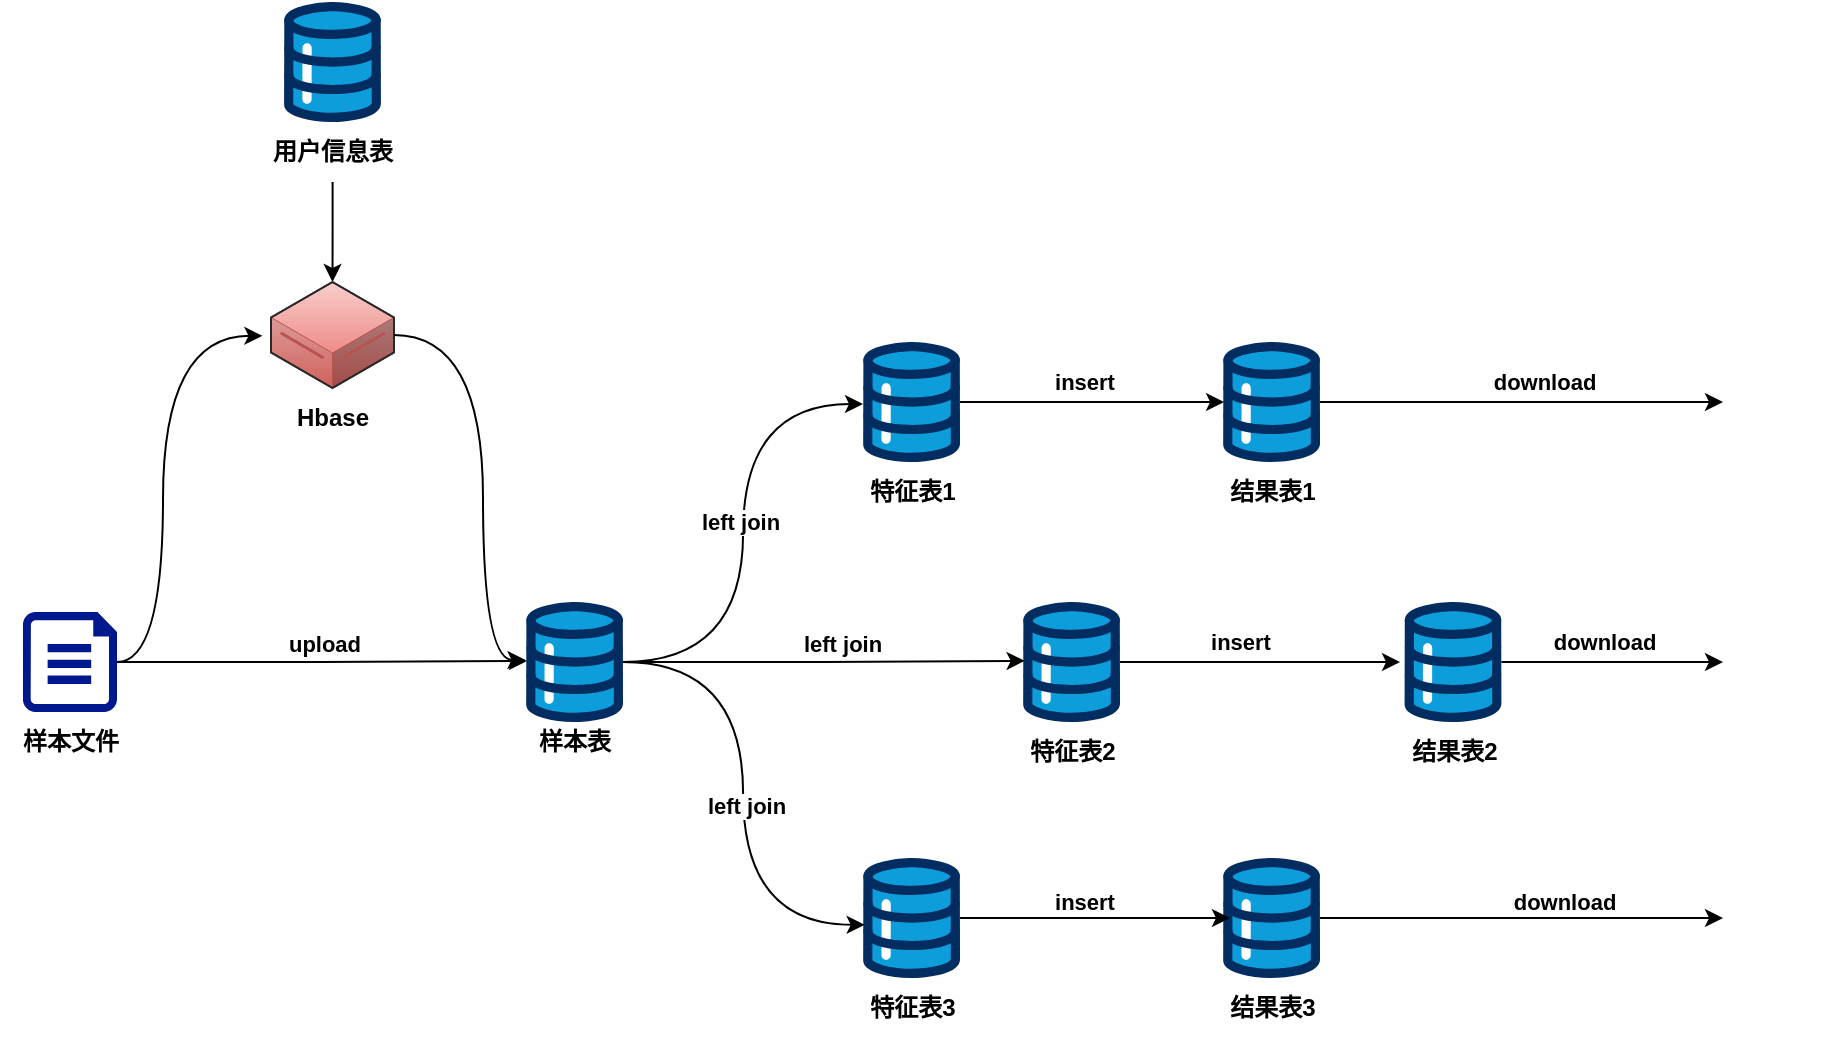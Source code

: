 <mxfile version="24.2.5" type="github">
  <diagram name="第 1 页" id="nS08pbbxPLxsnJHfObcM">
    <mxGraphModel dx="1060" dy="646" grid="0" gridSize="10" guides="1" tooltips="1" connect="1" arrows="1" fold="1" page="1" pageScale="1" pageWidth="1169" pageHeight="1654" math="0" shadow="0">
      <root>
        <mxCell id="0" />
        <mxCell id="1" parent="0" />
        <mxCell id="7YhYDcOaufsSBROJGKCy-3" value="" style="sketch=0;aspect=fixed;pointerEvents=1;shadow=0;dashed=0;html=1;strokeColor=none;labelPosition=center;verticalLabelPosition=bottom;verticalAlign=top;align=center;fillColor=#00188D;shape=mxgraph.azure.file;fontStyle=1" vertex="1" parent="1">
          <mxGeometry x="291.5" y="425" width="47" height="50" as="geometry" />
        </mxCell>
        <mxCell id="7YhYDcOaufsSBROJGKCy-17" value="" style="edgeStyle=orthogonalEdgeStyle;rounded=0;orthogonalLoop=1;jettySize=auto;html=1;entryX=-0.002;entryY=0.517;entryDx=0;entryDy=0;entryPerimeter=0;curved=1;fontStyle=1" edge="1" parent="1" source="7YhYDcOaufsSBROJGKCy-4" target="7YhYDcOaufsSBROJGKCy-13">
          <mxGeometry relative="1" as="geometry">
            <mxPoint x="655.9" y="450" as="targetPoint" />
          </mxGeometry>
        </mxCell>
        <mxCell id="7YhYDcOaufsSBROJGKCy-45" value="left join" style="edgeLabel;html=1;align=center;verticalAlign=middle;resizable=0;points=[];fontStyle=1" vertex="1" connectable="0" parent="7YhYDcOaufsSBROJGKCy-17">
          <mxGeometry x="-0.002" y="2" relative="1" as="geometry">
            <mxPoint y="-6" as="offset" />
          </mxGeometry>
        </mxCell>
        <mxCell id="7YhYDcOaufsSBROJGKCy-4" value="" style="verticalLabelPosition=bottom;aspect=fixed;html=1;shape=mxgraph.salesforce.data;fontStyle=1" vertex="1" parent="1">
          <mxGeometry x="543" y="420" width="48.6" height="60" as="geometry" />
        </mxCell>
        <mxCell id="7YhYDcOaufsSBROJGKCy-5" value="样本文件" style="text;html=1;align=center;verticalAlign=middle;resizable=0;points=[];autosize=1;strokeColor=none;fillColor=none;fontStyle=1" vertex="1" parent="1">
          <mxGeometry x="280" y="475" width="70" height="30" as="geometry" />
        </mxCell>
        <mxCell id="7YhYDcOaufsSBROJGKCy-6" value="upload" style="edgeStyle=orthogonalEdgeStyle;rounded=0;orthogonalLoop=1;jettySize=auto;html=1;exitX=1;exitY=0.5;exitDx=0;exitDy=0;exitPerimeter=0;entryX=0.008;entryY=0.492;entryDx=0;entryDy=0;entryPerimeter=0;fontStyle=1" edge="1" parent="1" source="7YhYDcOaufsSBROJGKCy-3" target="7YhYDcOaufsSBROJGKCy-4">
          <mxGeometry x="0.007" y="9" relative="1" as="geometry">
            <mxPoint as="offset" />
          </mxGeometry>
        </mxCell>
        <mxCell id="7YhYDcOaufsSBROJGKCy-7" value="样本表" style="text;html=1;align=center;verticalAlign=middle;resizable=0;points=[];autosize=1;strokeColor=none;fillColor=none;fontStyle=1" vertex="1" parent="1">
          <mxGeometry x="537.3" y="475" width="60" height="30" as="geometry" />
        </mxCell>
        <mxCell id="7YhYDcOaufsSBROJGKCy-8" value="" style="verticalLabelPosition=bottom;aspect=fixed;html=1;shape=mxgraph.salesforce.data;fontStyle=1" vertex="1" parent="1">
          <mxGeometry x="421.95" y="120" width="48.6" height="60" as="geometry" />
        </mxCell>
        <mxCell id="7YhYDcOaufsSBROJGKCy-56" style="edgeStyle=orthogonalEdgeStyle;rounded=0;orthogonalLoop=1;jettySize=auto;html=1;fontStyle=1" edge="1" parent="1" source="7YhYDcOaufsSBROJGKCy-9" target="7YhYDcOaufsSBROJGKCy-55">
          <mxGeometry relative="1" as="geometry" />
        </mxCell>
        <mxCell id="7YhYDcOaufsSBROJGKCy-9" value="用户信息表" style="text;html=1;align=center;verticalAlign=middle;resizable=0;points=[];autosize=1;strokeColor=none;fillColor=none;fontStyle=1" vertex="1" parent="1">
          <mxGeometry x="406.25" y="180" width="80" height="30" as="geometry" />
        </mxCell>
        <mxCell id="7YhYDcOaufsSBROJGKCy-13" value="" style="verticalLabelPosition=bottom;aspect=fixed;html=1;shape=mxgraph.salesforce.data;fontStyle=1" vertex="1" parent="1">
          <mxGeometry x="711.5" y="290" width="48.6" height="60" as="geometry" />
        </mxCell>
        <mxCell id="7YhYDcOaufsSBROJGKCy-15" value="特征表1" style="text;html=1;align=center;verticalAlign=middle;resizable=0;points=[];autosize=1;strokeColor=none;fillColor=none;fontStyle=1" vertex="1" parent="1">
          <mxGeometry x="700.8" y="350" width="70" height="30" as="geometry" />
        </mxCell>
        <mxCell id="7YhYDcOaufsSBROJGKCy-18" value="" style="verticalLabelPosition=bottom;aspect=fixed;html=1;shape=mxgraph.salesforce.data;fontStyle=1" vertex="1" parent="1">
          <mxGeometry x="791.5" y="420" width="48.6" height="60" as="geometry" />
        </mxCell>
        <mxCell id="7YhYDcOaufsSBROJGKCy-19" value="特征表2" style="text;html=1;align=center;verticalAlign=middle;resizable=0;points=[];autosize=1;strokeColor=none;fillColor=none;fontStyle=1" vertex="1" parent="1">
          <mxGeometry x="780.8" y="480" width="70" height="30" as="geometry" />
        </mxCell>
        <mxCell id="7YhYDcOaufsSBROJGKCy-20" value="" style="verticalLabelPosition=bottom;aspect=fixed;html=1;shape=mxgraph.salesforce.data;fontStyle=1" vertex="1" parent="1">
          <mxGeometry x="711.5" y="548" width="48.6" height="60" as="geometry" />
        </mxCell>
        <mxCell id="7YhYDcOaufsSBROJGKCy-21" value="特征表3" style="text;html=1;align=center;verticalAlign=middle;resizable=0;points=[];autosize=1;strokeColor=none;fillColor=none;fontStyle=1" vertex="1" parent="1">
          <mxGeometry x="700.8" y="608" width="70" height="30" as="geometry" />
        </mxCell>
        <mxCell id="7YhYDcOaufsSBROJGKCy-25" style="edgeStyle=orthogonalEdgeStyle;rounded=0;orthogonalLoop=1;jettySize=auto;html=1;entryX=0.015;entryY=0.49;entryDx=0;entryDy=0;entryPerimeter=0;fontStyle=1" edge="1" parent="1" source="7YhYDcOaufsSBROJGKCy-4" target="7YhYDcOaufsSBROJGKCy-18">
          <mxGeometry relative="1" as="geometry" />
        </mxCell>
        <mxCell id="7YhYDcOaufsSBROJGKCy-48" value="left join" style="edgeLabel;html=1;align=center;verticalAlign=middle;resizable=0;points=[];fontStyle=1" vertex="1" connectable="0" parent="7YhYDcOaufsSBROJGKCy-25">
          <mxGeometry x="0.059" y="-2" relative="1" as="geometry">
            <mxPoint x="3" y="-11" as="offset" />
          </mxGeometry>
        </mxCell>
        <mxCell id="7YhYDcOaufsSBROJGKCy-26" style="edgeStyle=orthogonalEdgeStyle;rounded=0;orthogonalLoop=1;jettySize=auto;html=1;entryX=0.015;entryY=0.557;entryDx=0;entryDy=0;entryPerimeter=0;curved=1;fontStyle=1" edge="1" parent="1" source="7YhYDcOaufsSBROJGKCy-4" target="7YhYDcOaufsSBROJGKCy-20">
          <mxGeometry relative="1" as="geometry" />
        </mxCell>
        <mxCell id="7YhYDcOaufsSBROJGKCy-47" value="left join" style="edgeLabel;html=1;align=center;verticalAlign=middle;resizable=0;points=[];fontStyle=1" vertex="1" connectable="0" parent="7YhYDcOaufsSBROJGKCy-26">
          <mxGeometry x="0.044" y="1" relative="1" as="geometry">
            <mxPoint as="offset" />
          </mxGeometry>
        </mxCell>
        <mxCell id="7YhYDcOaufsSBROJGKCy-40" style="edgeStyle=orthogonalEdgeStyle;rounded=0;orthogonalLoop=1;jettySize=auto;html=1;fontStyle=1" edge="1" parent="1" source="7YhYDcOaufsSBROJGKCy-27" target="7YhYDcOaufsSBROJGKCy-39">
          <mxGeometry relative="1" as="geometry" />
        </mxCell>
        <mxCell id="7YhYDcOaufsSBROJGKCy-52" value="download" style="edgeLabel;html=1;align=center;verticalAlign=middle;resizable=0;points=[];fontStyle=1" vertex="1" connectable="0" parent="7YhYDcOaufsSBROJGKCy-40">
          <mxGeometry x="-0.074" y="-2" relative="1" as="geometry">
            <mxPoint x="18" y="-12" as="offset" />
          </mxGeometry>
        </mxCell>
        <mxCell id="7YhYDcOaufsSBROJGKCy-27" value="" style="verticalLabelPosition=bottom;aspect=fixed;html=1;shape=mxgraph.salesforce.data;fontStyle=1;fillColor=#cdeb8b;strokeColor=#36393d;" vertex="1" parent="1">
          <mxGeometry x="891.5" y="290" width="48.6" height="60" as="geometry" />
        </mxCell>
        <mxCell id="7YhYDcOaufsSBROJGKCy-28" value="结果表1" style="text;html=1;align=center;verticalAlign=middle;resizable=0;points=[];autosize=1;strokeColor=none;fillColor=none;fontStyle=1" vertex="1" parent="1">
          <mxGeometry x="880.8" y="350" width="70" height="30" as="geometry" />
        </mxCell>
        <mxCell id="7YhYDcOaufsSBROJGKCy-29" style="edgeStyle=orthogonalEdgeStyle;rounded=0;orthogonalLoop=1;jettySize=auto;html=1;entryX=0.009;entryY=0.5;entryDx=0;entryDy=0;entryPerimeter=0;fontStyle=1" edge="1" parent="1" source="7YhYDcOaufsSBROJGKCy-13" target="7YhYDcOaufsSBROJGKCy-27">
          <mxGeometry relative="1" as="geometry" />
        </mxCell>
        <mxCell id="7YhYDcOaufsSBROJGKCy-49" value="insert" style="edgeLabel;html=1;align=center;verticalAlign=middle;resizable=0;points=[];fontStyle=1" vertex="1" connectable="0" parent="7YhYDcOaufsSBROJGKCy-29">
          <mxGeometry x="-0.161" relative="1" as="geometry">
            <mxPoint x="6" y="-10" as="offset" />
          </mxGeometry>
        </mxCell>
        <mxCell id="7YhYDcOaufsSBROJGKCy-42" style="edgeStyle=orthogonalEdgeStyle;rounded=0;orthogonalLoop=1;jettySize=auto;html=1;fontStyle=1" edge="1" parent="1" source="7YhYDcOaufsSBROJGKCy-30" target="7YhYDcOaufsSBROJGKCy-41">
          <mxGeometry relative="1" as="geometry" />
        </mxCell>
        <mxCell id="7YhYDcOaufsSBROJGKCy-53" value="download" style="edgeLabel;html=1;align=center;verticalAlign=middle;resizable=0;points=[];fontStyle=1" vertex="1" connectable="0" parent="7YhYDcOaufsSBROJGKCy-42">
          <mxGeometry x="-0.25" y="-2" relative="1" as="geometry">
            <mxPoint x="10" y="-12" as="offset" />
          </mxGeometry>
        </mxCell>
        <mxCell id="7YhYDcOaufsSBROJGKCy-30" value="" style="verticalLabelPosition=bottom;aspect=fixed;html=1;shape=mxgraph.salesforce.data;fontStyle=1;fillColor=#cdeb8b;strokeColor=#36393d;" vertex="1" parent="1">
          <mxGeometry x="982.2" y="420" width="48.6" height="60" as="geometry" />
        </mxCell>
        <mxCell id="7YhYDcOaufsSBROJGKCy-31" value="结果表2" style="text;html=1;align=center;verticalAlign=middle;resizable=0;points=[];autosize=1;strokeColor=none;fillColor=none;fontStyle=1" vertex="1" parent="1">
          <mxGeometry x="971.5" y="480" width="70" height="30" as="geometry" />
        </mxCell>
        <mxCell id="7YhYDcOaufsSBROJGKCy-33" style="edgeStyle=orthogonalEdgeStyle;rounded=0;orthogonalLoop=1;jettySize=auto;html=1;entryX=-0.047;entryY=0.5;entryDx=0;entryDy=0;entryPerimeter=0;fontStyle=1" edge="1" parent="1" source="7YhYDcOaufsSBROJGKCy-18" target="7YhYDcOaufsSBROJGKCy-30">
          <mxGeometry relative="1" as="geometry" />
        </mxCell>
        <mxCell id="7YhYDcOaufsSBROJGKCy-50" value="insert" style="edgeLabel;html=1;align=center;verticalAlign=middle;resizable=0;points=[];fontStyle=1" vertex="1" connectable="0" parent="7YhYDcOaufsSBROJGKCy-33">
          <mxGeometry x="-0.149" y="1" relative="1" as="geometry">
            <mxPoint y="-9" as="offset" />
          </mxGeometry>
        </mxCell>
        <mxCell id="7YhYDcOaufsSBROJGKCy-44" style="edgeStyle=orthogonalEdgeStyle;rounded=0;orthogonalLoop=1;jettySize=auto;html=1;fontStyle=1" edge="1" parent="1" source="7YhYDcOaufsSBROJGKCy-34" target="7YhYDcOaufsSBROJGKCy-43">
          <mxGeometry relative="1" as="geometry" />
        </mxCell>
        <mxCell id="7YhYDcOaufsSBROJGKCy-54" value="download" style="edgeLabel;html=1;align=center;verticalAlign=middle;resizable=0;points=[];fontStyle=1" vertex="1" connectable="0" parent="7YhYDcOaufsSBROJGKCy-44">
          <mxGeometry x="-0.064" y="1" relative="1" as="geometry">
            <mxPoint x="27" y="-7" as="offset" />
          </mxGeometry>
        </mxCell>
        <mxCell id="7YhYDcOaufsSBROJGKCy-34" value="" style="verticalLabelPosition=bottom;aspect=fixed;html=1;shape=mxgraph.salesforce.data;fontStyle=1;fillColor=#cdeb8b;strokeColor=#36393d;" vertex="1" parent="1">
          <mxGeometry x="891.5" y="548" width="48.6" height="60" as="geometry" />
        </mxCell>
        <mxCell id="7YhYDcOaufsSBROJGKCy-35" value="结果表3" style="text;html=1;align=center;verticalAlign=middle;resizable=0;points=[];autosize=1;strokeColor=none;fillColor=none;fontStyle=1" vertex="1" parent="1">
          <mxGeometry x="880.8" y="608" width="70" height="30" as="geometry" />
        </mxCell>
        <mxCell id="7YhYDcOaufsSBROJGKCy-36" style="edgeStyle=orthogonalEdgeStyle;rounded=0;orthogonalLoop=1;jettySize=auto;html=1;entryX=0.07;entryY=0.5;entryDx=0;entryDy=0;entryPerimeter=0;fontStyle=1" edge="1" parent="1" source="7YhYDcOaufsSBROJGKCy-20" target="7YhYDcOaufsSBROJGKCy-34">
          <mxGeometry relative="1" as="geometry" />
        </mxCell>
        <mxCell id="7YhYDcOaufsSBROJGKCy-51" value="insert" style="edgeLabel;html=1;align=center;verticalAlign=middle;resizable=0;points=[];fontStyle=1" vertex="1" connectable="0" parent="7YhYDcOaufsSBROJGKCy-36">
          <mxGeometry x="-0.195" y="-1" relative="1" as="geometry">
            <mxPoint x="7" y="-9" as="offset" />
          </mxGeometry>
        </mxCell>
        <mxCell id="7YhYDcOaufsSBROJGKCy-39" value="" style="shape=image;html=1;verticalAlign=top;verticalLabelPosition=bottom;labelBackgroundColor=#ffffff;imageAspect=0;aspect=fixed;image=https://cdn1.iconfinder.com/data/icons/Futurosoft%20Icons%200.5.2/128x128/mimetypes/xls.png;fontStyle=1" vertex="1" parent="1">
          <mxGeometry x="1141.5" y="290" width="60" height="60" as="geometry" />
        </mxCell>
        <mxCell id="7YhYDcOaufsSBROJGKCy-41" value="" style="shape=image;html=1;verticalAlign=top;verticalLabelPosition=bottom;labelBackgroundColor=#ffffff;imageAspect=0;aspect=fixed;image=https://cdn1.iconfinder.com/data/icons/Futurosoft%20Icons%200.5.2/128x128/mimetypes/xls.png;fontStyle=1" vertex="1" parent="1">
          <mxGeometry x="1141.5" y="420" width="60" height="60" as="geometry" />
        </mxCell>
        <mxCell id="7YhYDcOaufsSBROJGKCy-43" value="" style="shape=image;html=1;verticalAlign=top;verticalLabelPosition=bottom;labelBackgroundColor=#ffffff;imageAspect=0;aspect=fixed;image=https://cdn1.iconfinder.com/data/icons/Futurosoft%20Icons%200.5.2/128x128/mimetypes/xls.png;fontStyle=1" vertex="1" parent="1">
          <mxGeometry x="1141.5" y="548" width="60" height="60" as="geometry" />
        </mxCell>
        <mxCell id="7YhYDcOaufsSBROJGKCy-55" value="" style="verticalLabelPosition=bottom;html=1;verticalAlign=top;strokeWidth=1;align=center;outlineConnect=0;dashed=0;outlineConnect=0;shape=mxgraph.aws3d.dataServer;strokeColor=#b85450;aspect=fixed;fontStyle=1;fillColor=#f8cecc;gradientColor=#ea6b66;" vertex="1" parent="1">
          <mxGeometry x="415.5" y="260" width="61.5" height="53" as="geometry" />
        </mxCell>
        <mxCell id="7YhYDcOaufsSBROJGKCy-57" value="Hbase" style="text;html=1;align=center;verticalAlign=middle;resizable=0;points=[];autosize=1;strokeColor=none;fillColor=none;fontStyle=1" vertex="1" parent="1">
          <mxGeometry x="416.25" y="313" width="60" height="30" as="geometry" />
        </mxCell>
        <mxCell id="7YhYDcOaufsSBROJGKCy-58" style="edgeStyle=orthogonalEdgeStyle;rounded=0;orthogonalLoop=1;jettySize=auto;html=1;exitX=1;exitY=0.5;exitDx=0;exitDy=0;exitPerimeter=0;entryX=-0.07;entryY=0.508;entryDx=0;entryDy=0;entryPerimeter=0;curved=1;fontStyle=1" edge="1" parent="1" source="7YhYDcOaufsSBROJGKCy-3" target="7YhYDcOaufsSBROJGKCy-55">
          <mxGeometry relative="1" as="geometry">
            <Array as="points">
              <mxPoint x="361.5" y="450" />
              <mxPoint x="361.5" y="287" />
            </Array>
          </mxGeometry>
        </mxCell>
        <mxCell id="7YhYDcOaufsSBROJGKCy-59" style="edgeStyle=orthogonalEdgeStyle;rounded=0;orthogonalLoop=1;jettySize=auto;html=1;entryX=-0.007;entryY=0.484;entryDx=0;entryDy=0;entryPerimeter=0;curved=1;fontStyle=1" edge="1" parent="1" source="7YhYDcOaufsSBROJGKCy-55" target="7YhYDcOaufsSBROJGKCy-4">
          <mxGeometry relative="1" as="geometry">
            <Array as="points">
              <mxPoint x="521.5" y="287" />
              <mxPoint x="521.5" y="449" />
            </Array>
          </mxGeometry>
        </mxCell>
      </root>
    </mxGraphModel>
  </diagram>
</mxfile>
